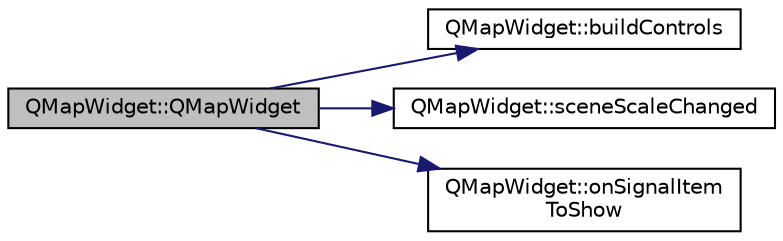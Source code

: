 digraph "QMapWidget::QMapWidget"
{
 // INTERACTIVE_SVG=YES
  bgcolor="transparent";
  edge [fontname="Helvetica",fontsize="10",labelfontname="Helvetica",labelfontsize="10"];
  node [fontname="Helvetica",fontsize="10",shape=record];
  rankdir="LR";
  Node1 [label="QMapWidget::QMapWidget",height=0.2,width=0.4,color="black", fillcolor="grey75", style="filled", fontcolor="black"];
  Node1 -> Node2 [color="midnightblue",fontsize="10",style="solid",fontname="Helvetica"];
  Node2 [label="QMapWidget::buildControls",height=0.2,width=0.4,color="black",URL="$class_q_map_widget.html#a04c3ab65a5a4c967322ff1eafcdcf56b"];
  Node1 -> Node3 [color="midnightblue",fontsize="10",style="solid",fontname="Helvetica"];
  Node3 [label="QMapWidget::sceneScaleChanged",height=0.2,width=0.4,color="black",URL="$class_q_map_widget.html#a6d051704c6ce352aa41f69f4f5fcc1d3"];
  Node1 -> Node4 [color="midnightblue",fontsize="10",style="solid",fontname="Helvetica"];
  Node4 [label="QMapWidget::onSignalItem\lToShow",height=0.2,width=0.4,color="black",URL="$class_q_map_widget.html#a3d3bc70c0d866903f9d1e82aed1cba05"];
}
